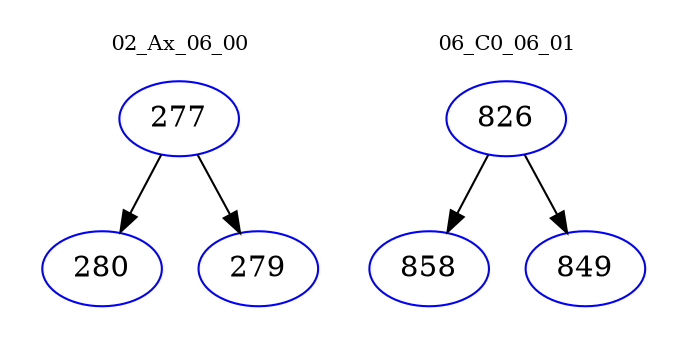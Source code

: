 digraph{
subgraph cluster_0 {
color = white
label = "02_Ax_06_00";
fontsize=10;
T0_277 [label="277", color="blue"]
T0_277 -> T0_280 [color="black"]
T0_280 [label="280", color="blue"]
T0_277 -> T0_279 [color="black"]
T0_279 [label="279", color="blue"]
}
subgraph cluster_1 {
color = white
label = "06_C0_06_01";
fontsize=10;
T1_826 [label="826", color="blue"]
T1_826 -> T1_858 [color="black"]
T1_858 [label="858", color="blue"]
T1_826 -> T1_849 [color="black"]
T1_849 [label="849", color="blue"]
}
}
